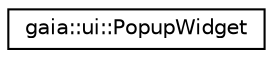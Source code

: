 digraph G
{
  edge [fontname="Helvetica",fontsize="10",labelfontname="Helvetica",labelfontsize="10"];
  node [fontname="Helvetica",fontsize="10",shape=record];
  rankdir=LR;
  Node1 [label="gaia::ui::PopupWidget",height=0.2,width=0.4,color="black", fillcolor="white", style="filled",URL="$df/d6a/classgaia_1_1ui_1_1_popup_widget.html",tooltip="A popup widget that can be used to display an arbitrary widget."];
}

